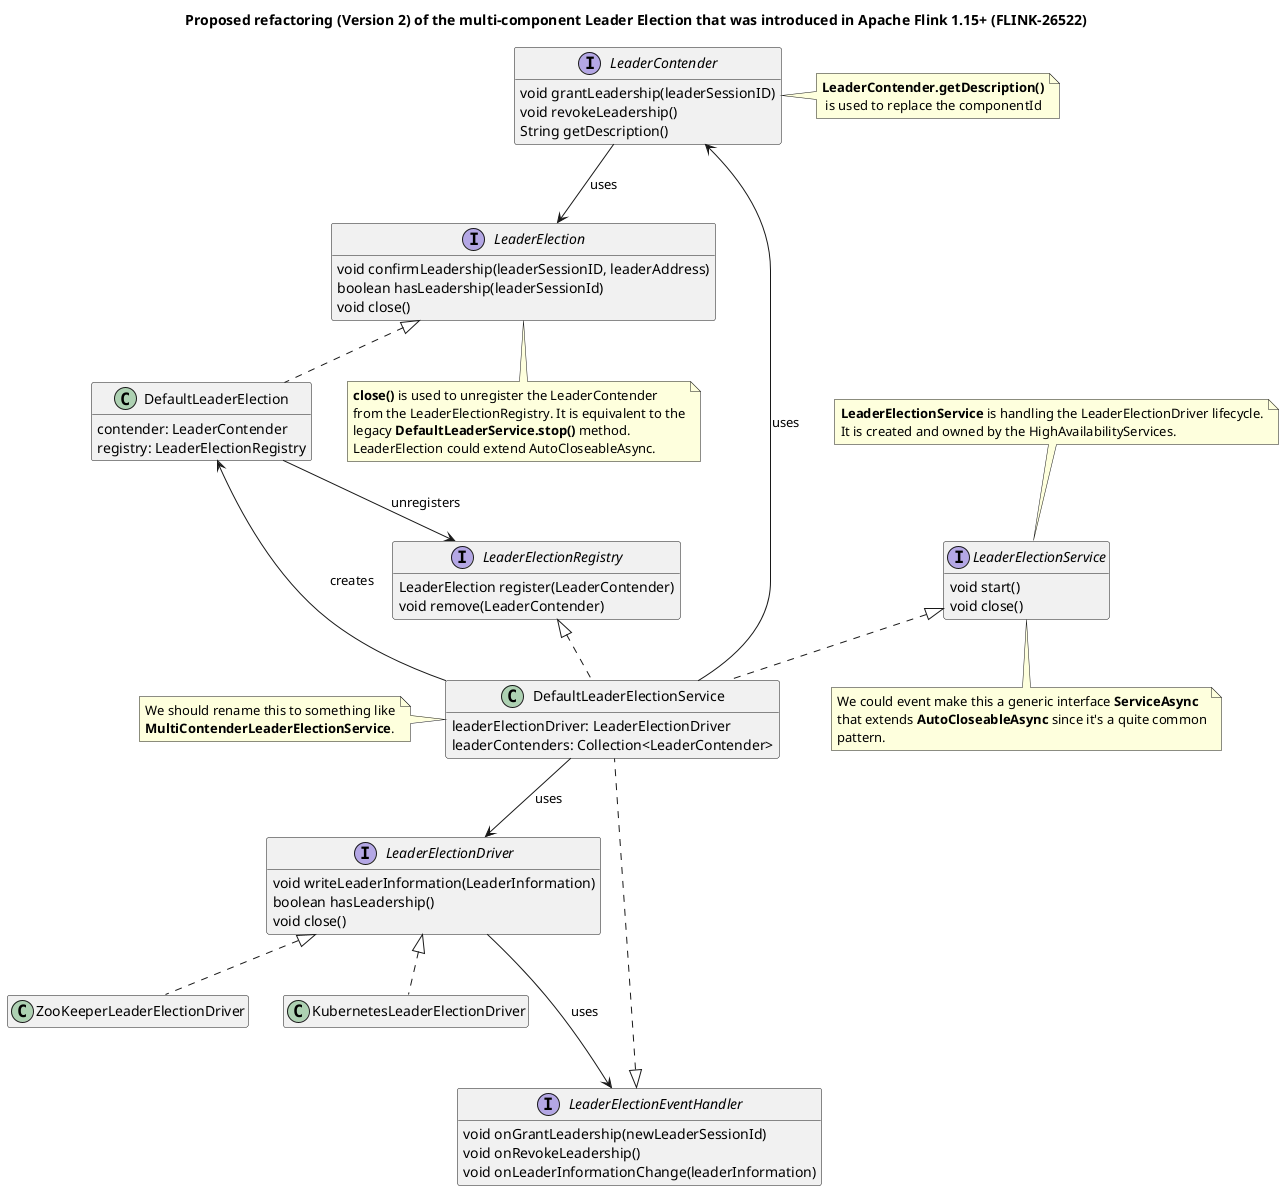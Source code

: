 @startuml
'https://plantuml.com/class-diagram

title Proposed refactoring (Version 2) of the multi-component Leader Election that was introduced in Apache Flink 1.15+ (FLINK-26522)

interface LeaderContender {
    void grantLeadership(leaderSessionID)
    void revokeLeadership()
    String getDescription()
}
hide LeaderContender fields
note right: <b>LeaderContender.getDescription()</b>\n is used to replace the componentId

interface LeaderElectionDriver {
    void writeLeaderInformation(LeaderInformation)
    boolean hasLeadership()
    void close()
}
hide LeaderElectionDriver fields

interface LeaderElectionEventHandler {
    void onGrantLeadership(newLeaderSessionId)
    void onRevokeLeadership()
    void onLeaderInformationChange(leaderInformation)
}
hide LeaderElectionEventHandler fields

interface LeaderElectionService {
    void start()
    void close()
}
hide LeaderElectionService fields
note top of LeaderElectionService
    <b>LeaderElectionService</b> is handling the LeaderElectionDriver lifecycle.
    It is created and owned by the HighAvailabilityServices.
end note
note bottom of LeaderElectionService
    We could event make this a generic interface <b>ServiceAsync</b>
    that extends <b>AutoCloseableAsync</b> since it's a quite common
    pattern.
end note

interface LeaderElectionRegistry {
    LeaderElection register(LeaderContender)
    void remove(LeaderContender)
}
hide LeaderElectionRegistry fields

interface LeaderElection {
    void confirmLeadership(leaderSessionID, leaderAddress)
    boolean hasLeadership(leaderSessionId)
    void close()
}
hide LeaderElection fields
note bottom of LeaderElection
    <b>close()</b> is used to unregister the LeaderContender
    from the LeaderElectionRegistry. It is equivalent to the
    legacy <b>DefaultLeaderService.stop()</b> method.
    LeaderElection could extend AutoCloseableAsync.
end note

class DefaultLeaderElection implements LeaderElection {
    contender: LeaderContender
    registry: LeaderElectionRegistry
}
hide DefaultLeaderElection methods

class DefaultLeaderElectionService {
    leaderElectionDriver: LeaderElectionDriver
    leaderContenders: Collection<LeaderContender>
}
hide DefaultLeaderElectionService methods
note left of DefaultLeaderElectionService
    We should rename this to something like
    <b>MultiContenderLeaderElectionService</b>.
end note

class ZooKeeperLeaderElectionDriver implements LeaderElectionDriver
hide ZooKeeperLeaderElectionDriver members

class KubernetesLeaderElectionDriver implements LeaderElectionDriver
hide KubernetesLeaderElectionDriver members

class DefaultLeaderElectionService implements LeaderElectionRegistry, LeaderElectionService, LeaderElectionEventHandler

DefaultLeaderElectionService --> DefaultLeaderElection : creates
LeaderContender --> LeaderElection : uses
DefaultLeaderElection --> LeaderElectionRegistry : unregisters

LeaderElectionDriver ---> LeaderElectionEventHandler : uses
DefaultLeaderElectionService --> LeaderElectionDriver : uses
DefaultLeaderElectionService --> LeaderContender : uses

@enduml